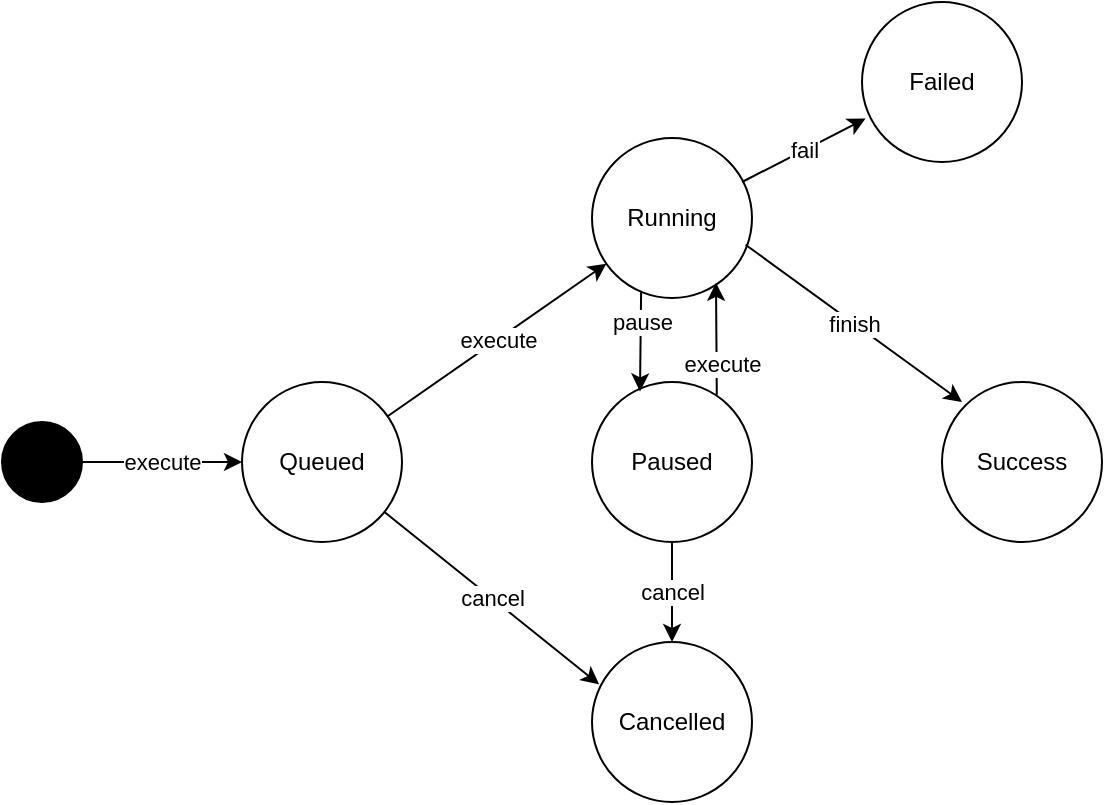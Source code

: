 <mxfile version="14.6.11" type="github">
  <diagram id="4Dhie3PyX-AHg5giMyfw" name="Page-1">
    <mxGraphModel dx="1325" dy="735" grid="1" gridSize="10" guides="1" tooltips="1" connect="1" arrows="1" fold="1" page="1" pageScale="1" pageWidth="827" pageHeight="1169" math="0" shadow="0">
      <root>
        <mxCell id="0" />
        <mxCell id="1" parent="0" />
        <mxCell id="_wjOTsAX8RYI_IzgRSD2-2" value="Queued" style="ellipse;whiteSpace=wrap;html=1;aspect=fixed;" vertex="1" parent="1">
          <mxGeometry x="230" y="440" width="80" height="80" as="geometry" />
        </mxCell>
        <mxCell id="_wjOTsAX8RYI_IzgRSD2-3" value="Failed" style="ellipse;whiteSpace=wrap;html=1;aspect=fixed;" vertex="1" parent="1">
          <mxGeometry x="540" y="250" width="80" height="80" as="geometry" />
        </mxCell>
        <mxCell id="_wjOTsAX8RYI_IzgRSD2-4" value="Running" style="ellipse;whiteSpace=wrap;html=1;aspect=fixed;" vertex="1" parent="1">
          <mxGeometry x="405" y="318" width="80" height="80" as="geometry" />
        </mxCell>
        <mxCell id="_wjOTsAX8RYI_IzgRSD2-5" value="Paused" style="ellipse;whiteSpace=wrap;html=1;aspect=fixed;" vertex="1" parent="1">
          <mxGeometry x="405" y="440" width="80" height="80" as="geometry" />
        </mxCell>
        <mxCell id="_wjOTsAX8RYI_IzgRSD2-6" value="Cancelled" style="ellipse;whiteSpace=wrap;html=1;aspect=fixed;" vertex="1" parent="1">
          <mxGeometry x="405" y="570" width="80" height="80" as="geometry" />
        </mxCell>
        <mxCell id="_wjOTsAX8RYI_IzgRSD2-7" value="Success" style="ellipse;whiteSpace=wrap;html=1;aspect=fixed;" vertex="1" parent="1">
          <mxGeometry x="580" y="440" width="80" height="80" as="geometry" />
        </mxCell>
        <mxCell id="_wjOTsAX8RYI_IzgRSD2-9" value="" style="ellipse;whiteSpace=wrap;html=1;aspect=fixed;fillColor=#000000;" vertex="1" parent="1">
          <mxGeometry x="110" y="460" width="40" height="40" as="geometry" />
        </mxCell>
        <mxCell id="_wjOTsAX8RYI_IzgRSD2-10" value="" style="endArrow=classic;html=1;exitX=1;exitY=0.5;exitDx=0;exitDy=0;entryX=0;entryY=0.5;entryDx=0;entryDy=0;" edge="1" parent="1" source="_wjOTsAX8RYI_IzgRSD2-9" target="_wjOTsAX8RYI_IzgRSD2-2">
          <mxGeometry relative="1" as="geometry">
            <mxPoint x="360" y="650" as="sourcePoint" />
            <mxPoint x="460" y="650" as="targetPoint" />
          </mxGeometry>
        </mxCell>
        <mxCell id="_wjOTsAX8RYI_IzgRSD2-11" value="execute" style="edgeLabel;resizable=0;html=1;align=center;verticalAlign=middle;" connectable="0" vertex="1" parent="_wjOTsAX8RYI_IzgRSD2-10">
          <mxGeometry relative="1" as="geometry" />
        </mxCell>
        <mxCell id="_wjOTsAX8RYI_IzgRSD2-12" value="" style="endArrow=classic;html=1;" edge="1" parent="1" source="_wjOTsAX8RYI_IzgRSD2-2" target="_wjOTsAX8RYI_IzgRSD2-4">
          <mxGeometry relative="1" as="geometry">
            <mxPoint x="150" y="490" as="sourcePoint" />
            <mxPoint x="240" y="490" as="targetPoint" />
          </mxGeometry>
        </mxCell>
        <mxCell id="_wjOTsAX8RYI_IzgRSD2-13" value="execute" style="edgeLabel;resizable=0;html=1;align=center;verticalAlign=middle;" connectable="0" vertex="1" parent="_wjOTsAX8RYI_IzgRSD2-12">
          <mxGeometry relative="1" as="geometry" />
        </mxCell>
        <mxCell id="_wjOTsAX8RYI_IzgRSD2-14" value="" style="endArrow=classic;html=1;entryX=0.045;entryY=0.265;entryDx=0;entryDy=0;entryPerimeter=0;" edge="1" parent="1" source="_wjOTsAX8RYI_IzgRSD2-2" target="_wjOTsAX8RYI_IzgRSD2-6">
          <mxGeometry relative="1" as="geometry">
            <mxPoint x="160" y="500" as="sourcePoint" />
            <mxPoint x="250" y="500" as="targetPoint" />
          </mxGeometry>
        </mxCell>
        <mxCell id="_wjOTsAX8RYI_IzgRSD2-15" value="cancel" style="edgeLabel;resizable=0;html=1;align=center;verticalAlign=middle;" connectable="0" vertex="1" parent="_wjOTsAX8RYI_IzgRSD2-14">
          <mxGeometry relative="1" as="geometry" />
        </mxCell>
        <mxCell id="_wjOTsAX8RYI_IzgRSD2-16" value="" style="endArrow=classic;html=1;entryX=0.3;entryY=0.059;entryDx=0;entryDy=0;entryPerimeter=0;exitX=0.307;exitY=0.955;exitDx=0;exitDy=0;exitPerimeter=0;" edge="1" parent="1" source="_wjOTsAX8RYI_IzgRSD2-4" target="_wjOTsAX8RYI_IzgRSD2-5">
          <mxGeometry relative="1" as="geometry">
            <mxPoint x="435" y="397" as="sourcePoint" />
            <mxPoint x="260" y="510" as="targetPoint" />
          </mxGeometry>
        </mxCell>
        <mxCell id="_wjOTsAX8RYI_IzgRSD2-17" value="pause" style="edgeLabel;resizable=0;html=1;align=center;verticalAlign=middle;" connectable="0" vertex="1" parent="_wjOTsAX8RYI_IzgRSD2-16">
          <mxGeometry relative="1" as="geometry">
            <mxPoint y="-10" as="offset" />
          </mxGeometry>
        </mxCell>
        <mxCell id="_wjOTsAX8RYI_IzgRSD2-19" value="" style="endArrow=classic;html=1;entryX=0.775;entryY=0.905;entryDx=0;entryDy=0;entryPerimeter=0;exitX=0.78;exitY=0.08;exitDx=0;exitDy=0;exitPerimeter=0;" edge="1" parent="1" source="_wjOTsAX8RYI_IzgRSD2-5" target="_wjOTsAX8RYI_IzgRSD2-4">
          <mxGeometry relative="1" as="geometry">
            <mxPoint x="445" y="407" as="sourcePoint" />
            <mxPoint x="444.6" y="449.6" as="targetPoint" />
          </mxGeometry>
        </mxCell>
        <mxCell id="_wjOTsAX8RYI_IzgRSD2-20" value="execute" style="edgeLabel;resizable=0;html=1;align=center;verticalAlign=middle;" connectable="0" vertex="1" parent="_wjOTsAX8RYI_IzgRSD2-19">
          <mxGeometry relative="1" as="geometry">
            <mxPoint x="3" y="12" as="offset" />
          </mxGeometry>
        </mxCell>
        <mxCell id="_wjOTsAX8RYI_IzgRSD2-21" value="" style="endArrow=classic;html=1;entryX=0.5;entryY=0;entryDx=0;entryDy=0;exitX=0.5;exitY=1;exitDx=0;exitDy=0;" edge="1" parent="1" source="_wjOTsAX8RYI_IzgRSD2-5" target="_wjOTsAX8RYI_IzgRSD2-6">
          <mxGeometry relative="1" as="geometry">
            <mxPoint x="311.201" y="515.03" as="sourcePoint" />
            <mxPoint x="418.6" y="601.2" as="targetPoint" />
          </mxGeometry>
        </mxCell>
        <mxCell id="_wjOTsAX8RYI_IzgRSD2-22" value="cancel" style="edgeLabel;resizable=0;html=1;align=center;verticalAlign=middle;" connectable="0" vertex="1" parent="_wjOTsAX8RYI_IzgRSD2-21">
          <mxGeometry relative="1" as="geometry" />
        </mxCell>
        <mxCell id="_wjOTsAX8RYI_IzgRSD2-25" value="" style="endArrow=classic;html=1;entryX=0.125;entryY=0.125;entryDx=0;entryDy=0;entryPerimeter=0;exitX=0.96;exitY=0.667;exitDx=0;exitDy=0;exitPerimeter=0;" edge="1" parent="1" source="_wjOTsAX8RYI_IzgRSD2-4" target="_wjOTsAX8RYI_IzgRSD2-7">
          <mxGeometry relative="1" as="geometry">
            <mxPoint x="312.82" y="467.135" as="sourcePoint" />
            <mxPoint x="422.182" y="390.869" as="targetPoint" />
          </mxGeometry>
        </mxCell>
        <mxCell id="_wjOTsAX8RYI_IzgRSD2-26" value="finish" style="edgeLabel;resizable=0;html=1;align=center;verticalAlign=middle;" connectable="0" vertex="1" parent="_wjOTsAX8RYI_IzgRSD2-25">
          <mxGeometry relative="1" as="geometry" />
        </mxCell>
        <mxCell id="_wjOTsAX8RYI_IzgRSD2-27" value="" style="endArrow=classic;html=1;entryX=0.023;entryY=0.728;entryDx=0;entryDy=0;entryPerimeter=0;exitX=0.938;exitY=0.275;exitDx=0;exitDy=0;exitPerimeter=0;" edge="1" parent="1" source="_wjOTsAX8RYI_IzgRSD2-4" target="_wjOTsAX8RYI_IzgRSD2-3">
          <mxGeometry relative="1" as="geometry">
            <mxPoint x="491.8" y="381.36" as="sourcePoint" />
            <mxPoint x="600.0" y="460" as="targetPoint" />
          </mxGeometry>
        </mxCell>
        <mxCell id="_wjOTsAX8RYI_IzgRSD2-28" value="fail" style="edgeLabel;resizable=0;html=1;align=center;verticalAlign=middle;" connectable="0" vertex="1" parent="_wjOTsAX8RYI_IzgRSD2-27">
          <mxGeometry relative="1" as="geometry" />
        </mxCell>
      </root>
    </mxGraphModel>
  </diagram>
</mxfile>

